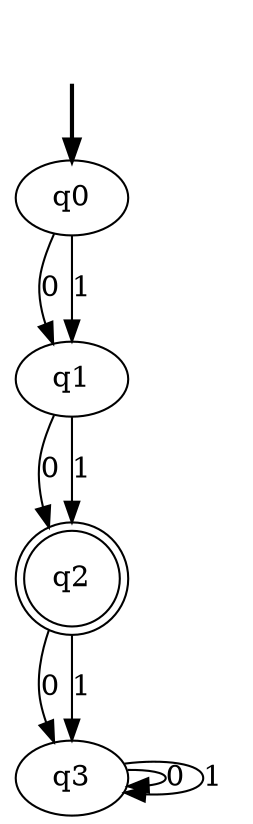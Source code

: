digraph {
	fake [style=invisible]
	q0 [root=true]
	q2 [shape=doublecircle]
	q1
	q3
	fake -> q0 [style=bold]
	q0 -> q1 [label=0]
	q0 -> q1 [label=1]
	q1 -> q2 [label=0]
	q1 -> q2 [label=1]
	q2 -> q3 [label=0]
	q2 -> q3 [label=1]
	q3 -> q3 [label=0]
	q3 -> q3 [label=1]
}

